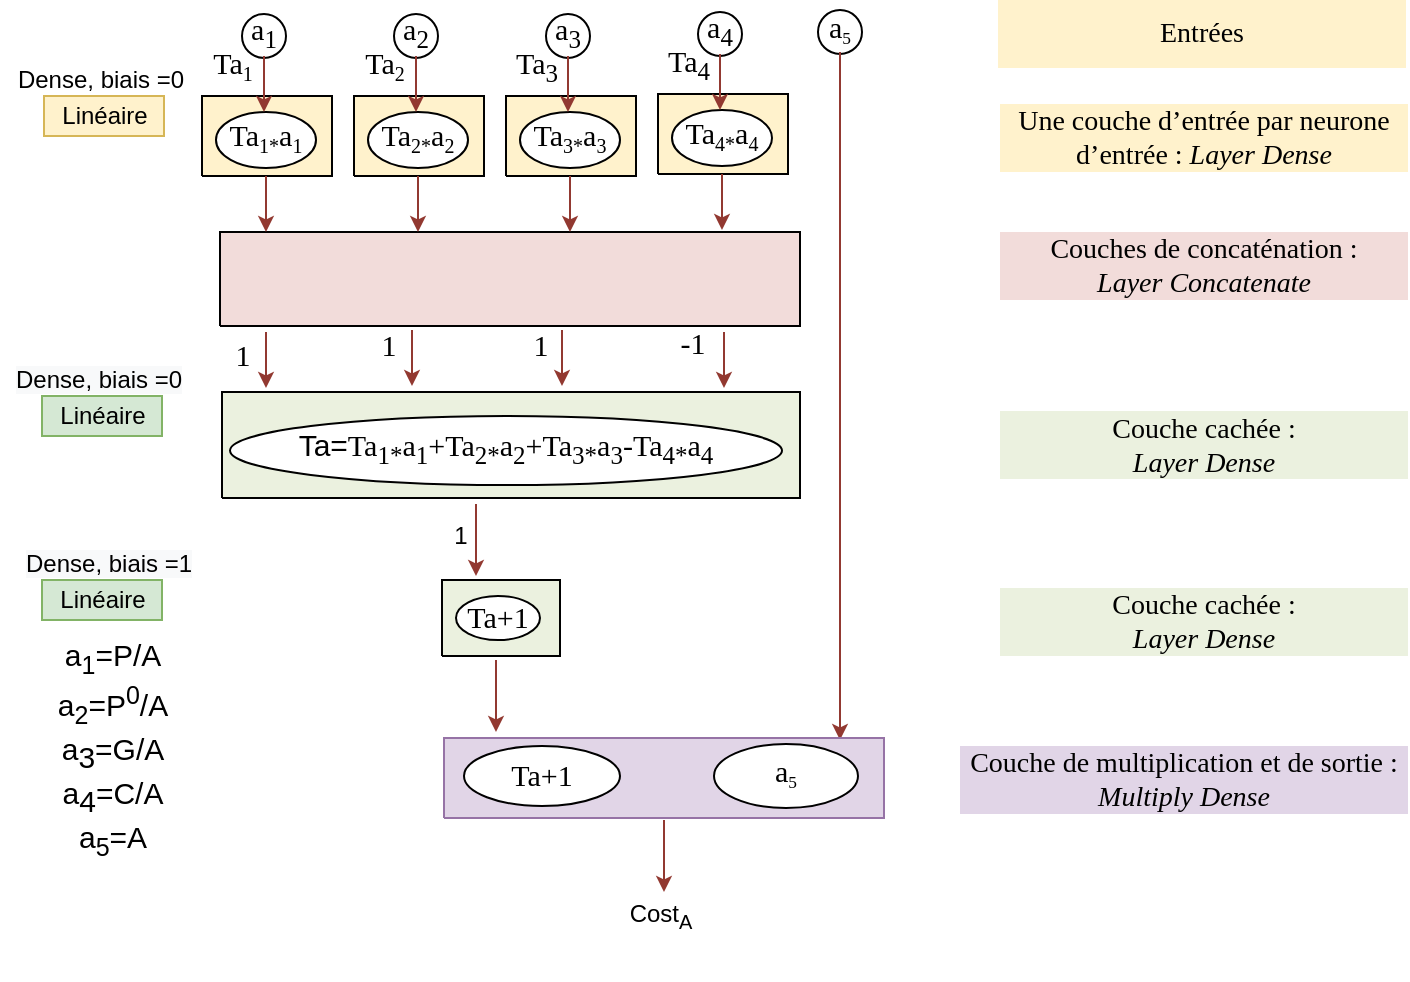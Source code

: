 <mxfile version="17.4.0" type="device"><diagram id="mfAIZObuWb4pPo2fC57u" name="Page-1"><mxGraphModel dx="2009" dy="707" grid="1" gridSize="10" guides="1" tooltips="1" connect="1" arrows="1" fold="1" page="1" pageScale="1" pageWidth="827" pageHeight="1169" math="0" shadow="0"><root><mxCell id="0"/><mxCell id="1" parent="0"/><mxCell id="mNSO4RlF-kOP6vkyRG6A-1" style="vsdxID=197;fillColor=#EBF1DF;gradientColor=none;shape=stencil(nZBLDoAgDERP0z3SIyjew0SURgSD+Lu9kMZoXLhwN9O+tukAlrNpJg1SzDH4QW/URgNYgZTkjA4UkwJUgGXng+6DX1zLfmoymdXo17xh5zmRJ6Q42BWCfc2oJfdAr+Yv+AP9Cb7OJ3H/2JG1HNGz/84klThPVCc=);strokeColor=#000000;labelBackgroundColor=none;rounded=0;html=1;whiteSpace=wrap;" vertex="1" parent="1"><mxGeometry x="-29" y="878" width="289" height="53" as="geometry"/></mxCell><mxCell id="mNSO4RlF-kOP6vkyRG6A-3" style="vsdxID=93;fillColor=#f2dcda;gradientColor=none;shape=stencil(nZBLDoAgDERP0z3SIyjew0SURgSD+Lu9kMZoXLhwN9O+tukAlrNpJg1SzDH4QW/URgNYgZTkjA4UkwJUgGXng+6DX1zLfmoymdXo17xh5zmRJ6Q42BWCfc2oJfdAr+Yv+AP9Cb7OJ3H/2JG1HNGz/84klThPVCc=);strokeColor=#000000;labelBackgroundColor=none;rounded=0;html=1;whiteSpace=wrap;" vertex="1" parent="1"><mxGeometry x="-30" y="798" width="290" height="47" as="geometry"/></mxCell><mxCell id="mNSO4RlF-kOP6vkyRG6A-4" style="vsdxID=247;edgeStyle=none;startArrow=none;endArrow=classic;startSize=5;endSize=5;strokeColor=#923931;spacingTop=0;spacingBottom=0;spacingLeft=0;spacingRight=0;verticalAlign=middle;html=1;labelBackgroundColor=#ffffff;rounded=0;" edge="1" parent="1"><mxGeometry relative="1" as="geometry"><Array as="points"/><mxPoint x="98" y="934" as="sourcePoint"/><mxPoint x="98" y="970" as="targetPoint"/></mxGeometry></mxCell><mxCell id="mNSO4RlF-kOP6vkyRG6A-5" value="&lt;p style=&quot;margin: 0px ; text-indent: 0px ; direction: ltr ; font-size: 14px&quot;&gt;&lt;/p&gt;&lt;font style=&quot;font-size: 15px&quot;&gt;Ta=&lt;span style=&quot;font-family: &amp;#34;cambria math&amp;#34;&quot;&gt;Ta&lt;/span&gt;&lt;sub style=&quot;font-family: &amp;#34;cambria math&amp;#34;&quot;&gt;1&lt;/sub&gt;&lt;sub style=&quot;letter-spacing: 0px ; font-family: &amp;#34;cambria math&amp;#34;&quot;&gt;*&lt;/sub&gt;&lt;span style=&quot;letter-spacing: 0px ; font-family: &amp;#34;cambria math&amp;#34;&quot;&gt;a&lt;/span&gt;&lt;sub style=&quot;letter-spacing: 0px ; font-family: &amp;#34;cambria math&amp;#34;&quot;&gt;1&lt;/sub&gt;&lt;span style=&quot;letter-spacing: 0px ; font-family: &amp;#34;cambria math&amp;#34;&quot;&gt;+&lt;/span&gt;&lt;span style=&quot;font-family: &amp;#34;cambria math&amp;#34;&quot;&gt;Ta&lt;/span&gt;&lt;sub style=&quot;font-family: &amp;#34;cambria math&amp;#34;&quot;&gt;2&lt;/sub&gt;&lt;sub style=&quot;letter-spacing: 0px ; font-family: &amp;#34;cambria math&amp;#34;&quot;&gt;*&lt;/sub&gt;&lt;span style=&quot;letter-spacing: 0px ; font-family: &amp;#34;cambria math&amp;#34;&quot;&gt;a&lt;/span&gt;&lt;sub style=&quot;letter-spacing: 0px ; font-family: &amp;#34;cambria math&amp;#34;&quot;&gt;2&lt;/sub&gt;&lt;span style=&quot;letter-spacing: 0px ; font-family: &amp;#34;cambria math&amp;#34;&quot;&gt;+&lt;/span&gt;&lt;span style=&quot;font-family: &amp;#34;cambria math&amp;#34;&quot;&gt;Ta&lt;/span&gt;&lt;sub style=&quot;font-family: &amp;#34;cambria math&amp;#34;&quot;&gt;3&lt;/sub&gt;&lt;sub style=&quot;letter-spacing: 0px ; font-family: &amp;#34;cambria math&amp;#34;&quot;&gt;*&lt;/sub&gt;&lt;span style=&quot;letter-spacing: 0px ; font-family: &amp;#34;cambria math&amp;#34;&quot;&gt;a&lt;/span&gt;&lt;sub style=&quot;letter-spacing: 0px ; font-family: &amp;#34;cambria math&amp;#34;&quot;&gt;3&lt;/sub&gt;&lt;span style=&quot;letter-spacing: 0px ; font-family: &amp;#34;cambria math&amp;#34;&quot;&gt;-&lt;/span&gt;&lt;span style=&quot;font-family: &amp;#34;cambria math&amp;#34;&quot;&gt;Ta&lt;/span&gt;&lt;sub style=&quot;font-family: &amp;#34;cambria math&amp;#34;&quot;&gt;4&lt;/sub&gt;&lt;sub style=&quot;letter-spacing: 0px ; font-family: &amp;#34;cambria math&amp;#34;&quot;&gt;*&lt;/sub&gt;&lt;span style=&quot;letter-spacing: 0px ; font-family: &amp;#34;cambria math&amp;#34;&quot;&gt;a&lt;/span&gt;&lt;sub style=&quot;letter-spacing: 0px ; font-family: &amp;#34;cambria math&amp;#34;&quot;&gt;4&lt;/sub&gt;&lt;br&gt;&lt;/font&gt;" style="verticalAlign=middle;align=center;vsdxID=71;shape=stencil(vVHLDsIgEPwajiQI6RfU+h8bu22JCGRB2/69kG1iazx58DazM/vIjjBtmiCi0CplCjecbZ8nYc5Ca+snJJsLEqYTph0C4Ujh4XvmEaqzont41gkL96naodXKrGF6YSfQtUi0OXXDVlqPfJNP6usotUhYbJIUMmQb/GGrAxpRljVycDBuc1hKM2LclX8/7H9nFfB+82Cd45T2+mcspcSRmu4F);spacingTop=-3;spacingBottom=-1;spacingLeft=-3;spacingRight=-3;labelBackgroundColor=none;rounded=0;html=1;whiteSpace=wrap;" vertex="1" parent="1"><mxGeometry x="-25" y="890" width="276" height="34.5" as="geometry"/></mxCell><mxCell id="mNSO4RlF-kOP6vkyRG6A-7" value="&lt;font style=&quot;font-size: 14px ; font-family: &amp;#34;calibri&amp;#34; ; color: #000000 ; direction: ltr ; letter-spacing: 0px ; line-height: 120% ; opacity: 1&quot;&gt;Une couche d’entrée par neurone d’entrée :&amp;nbsp;&lt;i style=&quot;font-family: &amp;#34;themed&amp;#34;&quot;&gt;Layer Dense&lt;/i&gt;&lt;br&gt;&lt;/font&gt;" style="verticalAlign=middle;align=center;vsdxID=192;fillColor=#FFF2CC;gradientColor=none;shape=stencil(nZBLDoAgDERP0z3SIyjew0SURgSD+Lu9kMZoXLhwN9O+tukAlrNpJg1SzDH4QW/URgNYgZTkjA4UkwJUgGXng+6DX1zLfmoymdXo17xh5zmRJ6Q42BWCfc2oJfdAr+Yv+AP9Cb7OJ3H/2JG1HNGz/84klThPVCc=);strokeColor=none;labelBackgroundColor=none;rounded=0;html=1;whiteSpace=wrap;" vertex="1" parent="1"><mxGeometry x="360" y="734" width="204" height="34" as="geometry"/></mxCell><mxCell id="mNSO4RlF-kOP6vkyRG6A-8" value="&lt;p style=&quot;align:center;margin-left:0;margin-right:0;margin-top:0px;margin-bottom:0px;text-indent:0;valign:middle;direction:ltr;&quot;&gt;&lt;font style=&quot;font-size:14px;font-family:Calibri;color:#000000;direction:ltr;letter-spacing:0px;line-height:120%;opacity:1&quot;&gt;Couches de concaténation : &lt;br/&gt;&lt;/font&gt;&lt;font style=&quot;font-size:14px;font-family:Themed;color:#000000;direction:ltr;letter-spacing:0px;line-height:120%;opacity:1&quot;&gt;&lt;i&gt;Layer Concatenate&lt;/i&gt;&lt;/font&gt;&lt;font style=&quot;font-size:14px;font-family:Themed;color:#000000;direction:ltr;letter-spacing:0px;line-height:120%;opacity:1&quot;&gt;&lt;br/&gt;&lt;/font&gt;&lt;/p&gt;" style="verticalAlign=middle;align=center;vsdxID=194;fillColor=#f2dcda;gradientColor=none;shape=stencil(nZBLDoAgDERP0z3SIyjew0SURgSD+Lu9kMZoXLhwN9O+tukAlrNpJg1SzDH4QW/URgNYgZTkjA4UkwJUgGXng+6DX1zLfmoymdXo17xh5zmRJ6Q42BWCfc2oJfdAr+Yv+AP9Cb7OJ3H/2JG1HNGz/84klThPVCc=);strokeColor=none;labelBackgroundColor=none;rounded=0;html=1;whiteSpace=wrap;" vertex="1" parent="1"><mxGeometry x="360" y="798" width="204" height="34" as="geometry"/></mxCell><mxCell id="mNSO4RlF-kOP6vkyRG6A-10" value="&lt;p style=&quot;margin-left: 0 ; margin-right: 0 ; margin-top: 0px ; margin-bottom: 0px ; text-indent: 0 ; direction: ltr&quot;&gt;&lt;font style=&quot;font-size: 14px ; font-family: &amp;#34;calibri&amp;#34; ; color: #000000 ; direction: ltr ; letter-spacing: 0px ; line-height: 120% ; opacity: 1&quot;&gt;Couche cachée :&lt;br&gt;&lt;/font&gt;&lt;font style=&quot;font-size: 14px ; font-family: &amp;#34;themed&amp;#34; ; color: #000000 ; direction: ltr ; letter-spacing: 0px ; line-height: 120% ; opacity: 1&quot;&gt;&lt;i&gt;Layer Dense&lt;/i&gt;&lt;/font&gt;&lt;font style=&quot;font-size: 14px ; font-family: &amp;#34;themed&amp;#34; ; color: #000000 ; direction: ltr ; letter-spacing: 0px ; line-height: 120% ; opacity: 1&quot;&gt;&lt;br&gt;&lt;/font&gt;&lt;/p&gt;" style="verticalAlign=middle;align=center;vsdxID=200;fillColor=#ebf1df;gradientColor=none;shape=stencil(nZBLDoAgDERP0z3SIyjew0SURgSD+Lu9kMZoXLhwN9O+tukAlrNpJg1SzDH4QW/URgNYgZTkjA4UkwJUgGXng+6DX1zLfmoymdXo17xh5zmRJ6Q42BWCfc2oJfdAr+Yv+AP9Cb7OJ3H/2JG1HNGz/84klThPVCc=);strokeColor=none;labelBackgroundColor=none;rounded=0;html=1;whiteSpace=wrap;" vertex="1" parent="1"><mxGeometry x="360" y="887.5" width="204" height="34" as="geometry"/></mxCell><mxCell id="mNSO4RlF-kOP6vkyRG6A-11" style="vsdxID=85;fillColor=#fff2cc;gradientColor=none;shape=stencil(nZBLDoAgDERP0z3SIyjew0SURgSD+Lu9kMZoXLhwN9O+tukAlrNpJg1SzDH4QW/URgNYgZTkjA4UkwJUgGXng+6DX1zLfmoymdXo17xh5zmRJ6Q42BWCfc2oJfdAr+Yv+AP9Cb7OJ3H/2JG1HNGz/84klThPVCc=);strokeColor=#000000;labelBackgroundColor=none;rounded=0;html=1;whiteSpace=wrap;" vertex="1" parent="1"><mxGeometry x="-39" y="730" width="65" height="40" as="geometry"/></mxCell><mxCell id="mNSO4RlF-kOP6vkyRG6A-12" style="vsdxID=102;edgeStyle=none;startArrow=none;endArrow=classic;startSize=5;endSize=5;strokeColor=#923931;spacingTop=0;spacingBottom=0;spacingLeft=0;spacingRight=0;verticalAlign=middle;html=1;labelBackgroundColor=#ffffff;rounded=0;" edge="1" parent="1"><mxGeometry relative="1" as="geometry"><Array as="points"/><mxPoint x="-7" y="770" as="sourcePoint"/><mxPoint x="-7" y="798" as="targetPoint"/></mxGeometry></mxCell><mxCell id="mNSO4RlF-kOP6vkyRG6A-13" value="&lt;span style=&quot;font-family: &amp;#34;cambria math&amp;#34; ; font-size: 15px&quot;&gt;Ta&lt;/span&gt;&lt;sub style=&quot;font-family: &amp;#34;cambria math&amp;#34;&quot;&gt;1&lt;/sub&gt;&lt;sub style=&quot;font-family: &amp;#34;cambria math&amp;#34; ; letter-spacing: 0px&quot;&gt;*&lt;/sub&gt;&lt;span style=&quot;font-family: &amp;#34;cambria math&amp;#34; ; font-size: 15px ; letter-spacing: 0px&quot;&gt;a&lt;/span&gt;&lt;sub style=&quot;font-family: &amp;#34;cambria math&amp;#34; ; letter-spacing: 0px&quot;&gt;1&lt;/sub&gt;&lt;sub style=&quot;font-family: &amp;#34;cambria math&amp;#34;&quot;&gt;&lt;br&gt;&lt;/sub&gt;" style="verticalAlign=middle;align=center;vsdxID=66;fillColor=#FFFFFF;gradientColor=none;shape=stencil(vVHLDsIgEPwajiQI6RfU+h8bu22JCGRB2/69kG1iazx58DazM/vIjjBtmiCi0CplCjecbZ8nYc5Ca+snJJsLEqYTph0C4Ujh4XvmEaqzont41gkL96naodXKrGF6YSfQtUi0OXXDVlqPfJNP6usotUhYbJIUMmQb/GGrAxpRljVycDBuc1hKM2LclX8/7H9nFfB+82Cd45T2+mcspcSRmu4F);spacingTop=-3;spacingBottom=-1;spacingLeft=-3;spacingRight=-3;labelBackgroundColor=none;rounded=0;html=1;whiteSpace=wrap;" vertex="1" parent="1"><mxGeometry x="-32" y="738" width="50" height="28" as="geometry"/></mxCell><mxCell id="mNSO4RlF-kOP6vkyRG6A-14" value="&lt;p style=&quot;margin-left: 0 ; margin-right: 0 ; margin-top: 0px ; margin-bottom: 0px ; text-indent: 0 ; direction: ltr&quot;&gt;&lt;font style=&quot;font-family: &amp;#34;cambria math&amp;#34; ; color: rgb(0 , 0 , 0) ; direction: ltr ; letter-spacing: 0px ; line-height: 120% ; opacity: 1 ; font-size: 15px&quot;&gt;a&lt;sub&gt;1&lt;/sub&gt;&lt;/font&gt;&lt;/p&gt;" style="verticalAlign=middle;align=center;vsdxID=66;fillColor=#FFFFFF;gradientColor=none;shape=stencil(vVHLDsIgEPwajiQI6RfU+h8bu22JCGRB2/69kG1iazx58DazM/vIjjBtmiCi0CplCjecbZ8nYc5Ca+snJJsLEqYTph0C4Ujh4XvmEaqzont41gkL96naodXKrGF6YSfQtUi0OXXDVlqPfJNP6usotUhYbJIUMmQb/GGrAxpRljVycDBuc1hKM2LclX8/7H9nFfB+82Cd45T2+mcspcSRmu4F);spacingTop=-3;spacingBottom=-1;spacingLeft=-3;spacingRight=-3;labelBackgroundColor=none;rounded=0;html=1;whiteSpace=wrap;" vertex="1" parent="1"><mxGeometry x="-19" y="689" width="22" height="22" as="geometry"/></mxCell><mxCell id="mNSO4RlF-kOP6vkyRG6A-15" style="vsdxID=102;edgeStyle=none;startArrow=none;endArrow=classic;startSize=5;endSize=5;strokeColor=#923931;spacingTop=0;spacingBottom=0;spacingLeft=0;spacingRight=0;verticalAlign=middle;html=1;labelBackgroundColor=#ffffff;rounded=0;" edge="1" parent="1"><mxGeometry relative="1" as="geometry"><Array as="points"/><mxPoint x="-8" y="710" as="sourcePoint"/><mxPoint x="-8" y="738" as="targetPoint"/></mxGeometry></mxCell><mxCell id="mNSO4RlF-kOP6vkyRG6A-16" value="&lt;span style=&quot;font-family: &amp;#34;cambria math&amp;#34; ; font-size: 15px&quot;&gt;Ta&lt;/span&gt;&lt;sub style=&quot;font-family: &amp;#34;cambria math&amp;#34;&quot;&gt;1&lt;/sub&gt;" style="text;html=1;align=center;verticalAlign=middle;resizable=0;points=[];autosize=1;strokeColor=none;" vertex="1" parent="1"><mxGeometry x="-44" y="705" width="40" height="20" as="geometry"/></mxCell><mxCell id="mNSO4RlF-kOP6vkyRG6A-17" value="Linéaire" style="text;html=1;align=center;verticalAlign=middle;resizable=0;points=[];autosize=1;strokeColor=#d6b656;fillColor=#fff2cc;" vertex="1" parent="1"><mxGeometry x="-118" y="730" width="60" height="20" as="geometry"/></mxCell><mxCell id="mNSO4RlF-kOP6vkyRG6A-18" style="vsdxID=85;fillColor=#fff2cc;gradientColor=none;shape=stencil(nZBLDoAgDERP0z3SIyjew0SURgSD+Lu9kMZoXLhwN9O+tukAlrNpJg1SzDH4QW/URgNYgZTkjA4UkwJUgGXng+6DX1zLfmoymdXo17xh5zmRJ6Q42BWCfc2oJfdAr+Yv+AP9Cb7OJ3H/2JG1HNGz/84klThPVCc=);strokeColor=#000000;labelBackgroundColor=none;rounded=0;html=1;whiteSpace=wrap;" vertex="1" parent="1"><mxGeometry x="37" y="730" width="65" height="40" as="geometry"/></mxCell><mxCell id="mNSO4RlF-kOP6vkyRG6A-19" style="vsdxID=102;edgeStyle=none;startArrow=none;endArrow=classic;startSize=5;endSize=5;strokeColor=#923931;spacingTop=0;spacingBottom=0;spacingLeft=0;spacingRight=0;verticalAlign=middle;html=1;labelBackgroundColor=#ffffff;rounded=0;" edge="1" parent="1"><mxGeometry relative="1" as="geometry"><Array as="points"/><mxPoint x="69" y="770" as="sourcePoint"/><mxPoint x="69" y="798" as="targetPoint"/></mxGeometry></mxCell><mxCell id="mNSO4RlF-kOP6vkyRG6A-20" value="&lt;span style=&quot;font-family: &amp;#34;cambria math&amp;#34; ; font-size: 15px&quot;&gt;Ta&lt;/span&gt;&lt;sub style=&quot;font-family: &amp;#34;cambria math&amp;#34;&quot;&gt;2&lt;/sub&gt;&lt;sub style=&quot;font-family: &amp;#34;cambria math&amp;#34; ; letter-spacing: 0px&quot;&gt;*&lt;/sub&gt;&lt;span style=&quot;font-family: &amp;#34;cambria math&amp;#34; ; font-size: 15px ; letter-spacing: 0px&quot;&gt;a&lt;/span&gt;&lt;sub style=&quot;font-family: &amp;#34;cambria math&amp;#34; ; letter-spacing: 0px&quot;&gt;2&lt;/sub&gt;&lt;sub style=&quot;font-family: &amp;#34;cambria math&amp;#34;&quot;&gt;&lt;br&gt;&lt;/sub&gt;" style="verticalAlign=middle;align=center;vsdxID=66;fillColor=#FFFFFF;gradientColor=none;shape=stencil(vVHLDsIgEPwajiQI6RfU+h8bu22JCGRB2/69kG1iazx58DazM/vIjjBtmiCi0CplCjecbZ8nYc5Ca+snJJsLEqYTph0C4Ujh4XvmEaqzont41gkL96naodXKrGF6YSfQtUi0OXXDVlqPfJNP6usotUhYbJIUMmQb/GGrAxpRljVycDBuc1hKM2LclX8/7H9nFfB+82Cd45T2+mcspcSRmu4F);spacingTop=-3;spacingBottom=-1;spacingLeft=-3;spacingRight=-3;labelBackgroundColor=none;rounded=0;html=1;whiteSpace=wrap;" vertex="1" parent="1"><mxGeometry x="44" y="738" width="50" height="28" as="geometry"/></mxCell><mxCell id="mNSO4RlF-kOP6vkyRG6A-21" value="&lt;p style=&quot;margin-left: 0 ; margin-right: 0 ; margin-top: 0px ; margin-bottom: 0px ; text-indent: 0 ; direction: ltr&quot;&gt;&lt;font style=&quot;font-size: 15px ; font-family: &amp;#34;cambria math&amp;#34; ; color: #000000 ; direction: ltr ; letter-spacing: 0px ; line-height: 120% ; opacity: 1&quot;&gt;a&lt;sub&gt;2&lt;/sub&gt;&lt;/font&gt;&lt;/p&gt;" style="verticalAlign=middle;align=center;vsdxID=66;fillColor=#FFFFFF;gradientColor=none;shape=stencil(vVHLDsIgEPwajiQI6RfU+h8bu22JCGRB2/69kG1iazx58DazM/vIjjBtmiCi0CplCjecbZ8nYc5Ca+snJJsLEqYTph0C4Ujh4XvmEaqzont41gkL96naodXKrGF6YSfQtUi0OXXDVlqPfJNP6usotUhYbJIUMmQb/GGrAxpRljVycDBuc1hKM2LclX8/7H9nFfB+82Cd45T2+mcspcSRmu4F);spacingTop=-3;spacingBottom=-1;spacingLeft=-3;spacingRight=-3;labelBackgroundColor=none;rounded=0;html=1;whiteSpace=wrap;" vertex="1" parent="1"><mxGeometry x="57" y="689" width="22" height="22" as="geometry"/></mxCell><mxCell id="mNSO4RlF-kOP6vkyRG6A-22" style="vsdxID=102;edgeStyle=none;startArrow=none;endArrow=classic;startSize=5;endSize=5;strokeColor=#923931;spacingTop=0;spacingBottom=0;spacingLeft=0;spacingRight=0;verticalAlign=middle;html=1;labelBackgroundColor=#ffffff;rounded=0;" edge="1" parent="1"><mxGeometry relative="1" as="geometry"><Array as="points"/><mxPoint x="68" y="710" as="sourcePoint"/><mxPoint x="68" y="738" as="targetPoint"/></mxGeometry></mxCell><mxCell id="mNSO4RlF-kOP6vkyRG6A-23" value="&lt;span style=&quot;font-family: &amp;#34;cambria math&amp;#34; ; font-size: 15px&quot;&gt;Ta&lt;/span&gt;&lt;sub style=&quot;font-family: &amp;#34;cambria math&amp;#34;&quot;&gt;2&lt;/sub&gt;" style="text;html=1;align=center;verticalAlign=middle;resizable=0;points=[];autosize=1;strokeColor=none;" vertex="1" parent="1"><mxGeometry x="32" y="705" width="40" height="20" as="geometry"/></mxCell><mxCell id="mNSO4RlF-kOP6vkyRG6A-24" style="vsdxID=85;fillColor=#fff2cc;gradientColor=none;shape=stencil(nZBLDoAgDERP0z3SIyjew0SURgSD+Lu9kMZoXLhwN9O+tukAlrNpJg1SzDH4QW/URgNYgZTkjA4UkwJUgGXng+6DX1zLfmoymdXo17xh5zmRJ6Q42BWCfc2oJfdAr+Yv+AP9Cb7OJ3H/2JG1HNGz/84klThPVCc=);strokeColor=#000000;labelBackgroundColor=none;rounded=0;html=1;whiteSpace=wrap;" vertex="1" parent="1"><mxGeometry x="113" y="730" width="65" height="40" as="geometry"/></mxCell><mxCell id="mNSO4RlF-kOP6vkyRG6A-25" style="vsdxID=102;edgeStyle=none;startArrow=none;endArrow=classic;startSize=5;endSize=5;strokeColor=#923931;spacingTop=0;spacingBottom=0;spacingLeft=0;spacingRight=0;verticalAlign=middle;html=1;labelBackgroundColor=#ffffff;rounded=0;" edge="1" parent="1"><mxGeometry relative="1" as="geometry"><Array as="points"/><mxPoint x="145" y="770" as="sourcePoint"/><mxPoint x="145" y="798" as="targetPoint"/></mxGeometry></mxCell><mxCell id="mNSO4RlF-kOP6vkyRG6A-26" value="&lt;span style=&quot;font-family: &amp;#34;cambria math&amp;#34; ; font-size: 15px&quot;&gt;Ta&lt;/span&gt;&lt;sub style=&quot;font-family: &amp;#34;cambria math&amp;#34;&quot;&gt;3&lt;/sub&gt;&lt;sub style=&quot;font-family: &amp;#34;cambria math&amp;#34; ; letter-spacing: 0px&quot;&gt;*&lt;/sub&gt;&lt;span style=&quot;font-family: &amp;#34;cambria math&amp;#34; ; font-size: 15px ; letter-spacing: 0px&quot;&gt;a&lt;/span&gt;&lt;sub style=&quot;font-family: &amp;#34;cambria math&amp;#34; ; letter-spacing: 0px&quot;&gt;3&lt;/sub&gt;&lt;sub style=&quot;font-family: &amp;#34;cambria math&amp;#34;&quot;&gt;&lt;br&gt;&lt;/sub&gt;" style="verticalAlign=middle;align=center;vsdxID=66;fillColor=#FFFFFF;gradientColor=none;shape=stencil(vVHLDsIgEPwajiQI6RfU+h8bu22JCGRB2/69kG1iazx58DazM/vIjjBtmiCi0CplCjecbZ8nYc5Ca+snJJsLEqYTph0C4Ujh4XvmEaqzont41gkL96naodXKrGF6YSfQtUi0OXXDVlqPfJNP6usotUhYbJIUMmQb/GGrAxpRljVycDBuc1hKM2LclX8/7H9nFfB+82Cd45T2+mcspcSRmu4F);spacingTop=-3;spacingBottom=-1;spacingLeft=-3;spacingRight=-3;labelBackgroundColor=none;rounded=0;html=1;whiteSpace=wrap;" vertex="1" parent="1"><mxGeometry x="120" y="738" width="50" height="28" as="geometry"/></mxCell><mxCell id="mNSO4RlF-kOP6vkyRG6A-27" value="&lt;p style=&quot;margin-left: 0 ; margin-right: 0 ; margin-top: 0px ; margin-bottom: 0px ; text-indent: 0 ; direction: ltr&quot;&gt;&lt;font style=&quot;font-size: 15px ; font-family: &amp;#34;cambria math&amp;#34; ; color: #000000 ; direction: ltr ; letter-spacing: 0px ; line-height: 120% ; opacity: 1&quot;&gt;a&lt;sub&gt;3&lt;/sub&gt;&lt;/font&gt;&lt;/p&gt;" style="verticalAlign=middle;align=center;vsdxID=66;fillColor=#FFFFFF;gradientColor=none;shape=stencil(vVHLDsIgEPwajiQI6RfU+h8bu22JCGRB2/69kG1iazx58DazM/vIjjBtmiCi0CplCjecbZ8nYc5Ca+snJJsLEqYTph0C4Ujh4XvmEaqzont41gkL96naodXKrGF6YSfQtUi0OXXDVlqPfJNP6usotUhYbJIUMmQb/GGrAxpRljVycDBuc1hKM2LclX8/7H9nFfB+82Cd45T2+mcspcSRmu4F);spacingTop=-3;spacingBottom=-1;spacingLeft=-3;spacingRight=-3;labelBackgroundColor=none;rounded=0;html=1;whiteSpace=wrap;" vertex="1" parent="1"><mxGeometry x="133" y="689" width="22" height="22" as="geometry"/></mxCell><mxCell id="mNSO4RlF-kOP6vkyRG6A-28" style="vsdxID=102;edgeStyle=none;startArrow=none;endArrow=classic;startSize=5;endSize=5;strokeColor=#923931;spacingTop=0;spacingBottom=0;spacingLeft=0;spacingRight=0;verticalAlign=middle;html=1;labelBackgroundColor=#ffffff;rounded=0;" edge="1" parent="1"><mxGeometry relative="1" as="geometry"><Array as="points"/><mxPoint x="144" y="710" as="sourcePoint"/><mxPoint x="144" y="738" as="targetPoint"/></mxGeometry></mxCell><mxCell id="mNSO4RlF-kOP6vkyRG6A-29" value="&lt;font face=&quot;cambria math&quot;&gt;&lt;span style=&quot;font-size: 15px&quot;&gt;Ta&lt;sub&gt;3&lt;/sub&gt;&lt;/span&gt;&lt;/font&gt;" style="text;html=1;align=center;verticalAlign=middle;resizable=0;points=[];autosize=1;strokeColor=none;" vertex="1" parent="1"><mxGeometry x="108" y="705" width="40" height="20" as="geometry"/></mxCell><mxCell id="mNSO4RlF-kOP6vkyRG6A-30" style="vsdxID=85;fillColor=#fff2cc;gradientColor=none;shape=stencil(nZBLDoAgDERP0z3SIyjew0SURgSD+Lu9kMZoXLhwN9O+tukAlrNpJg1SzDH4QW/URgNYgZTkjA4UkwJUgGXng+6DX1zLfmoymdXo17xh5zmRJ6Q42BWCfc2oJfdAr+Yv+AP9Cb7OJ3H/2JG1HNGz/84klThPVCc=);strokeColor=#000000;labelBackgroundColor=none;rounded=0;html=1;whiteSpace=wrap;" vertex="1" parent="1"><mxGeometry x="189" y="729" width="65" height="40" as="geometry"/></mxCell><mxCell id="mNSO4RlF-kOP6vkyRG6A-31" style="vsdxID=102;edgeStyle=none;startArrow=none;endArrow=classic;startSize=5;endSize=5;strokeColor=#923931;spacingTop=0;spacingBottom=0;spacingLeft=0;spacingRight=0;verticalAlign=middle;html=1;labelBackgroundColor=#ffffff;rounded=0;" edge="1" parent="1"><mxGeometry relative="1" as="geometry"><Array as="points"/><mxPoint x="221" y="769" as="sourcePoint"/><mxPoint x="221" y="797" as="targetPoint"/></mxGeometry></mxCell><mxCell id="mNSO4RlF-kOP6vkyRG6A-32" value="&lt;span style=&quot;font-family: &amp;#34;cambria math&amp;#34; ; font-size: 15px&quot;&gt;Ta&lt;/span&gt;&lt;sub style=&quot;font-family: &amp;#34;cambria math&amp;#34;&quot;&gt;4&lt;/sub&gt;&lt;sub style=&quot;font-family: &amp;#34;cambria math&amp;#34; ; letter-spacing: 0px&quot;&gt;*&lt;/sub&gt;&lt;span style=&quot;font-family: &amp;#34;cambria math&amp;#34; ; font-size: 15px ; letter-spacing: 0px&quot;&gt;a&lt;/span&gt;&lt;sub style=&quot;font-family: &amp;#34;cambria math&amp;#34; ; letter-spacing: 0px&quot;&gt;4&lt;/sub&gt;&lt;sub style=&quot;font-family: &amp;#34;cambria math&amp;#34;&quot;&gt;&lt;br&gt;&lt;/sub&gt;" style="verticalAlign=middle;align=center;vsdxID=66;fillColor=#FFFFFF;gradientColor=none;shape=stencil(vVHLDsIgEPwajiQI6RfU+h8bu22JCGRB2/69kG1iazx58DazM/vIjjBtmiCi0CplCjecbZ8nYc5Ca+snJJsLEqYTph0C4Ujh4XvmEaqzont41gkL96naodXKrGF6YSfQtUi0OXXDVlqPfJNP6usotUhYbJIUMmQb/GGrAxpRljVycDBuc1hKM2LclX8/7H9nFfB+82Cd45T2+mcspcSRmu4F);spacingTop=-3;spacingBottom=-1;spacingLeft=-3;spacingRight=-3;labelBackgroundColor=none;rounded=0;html=1;whiteSpace=wrap;" vertex="1" parent="1"><mxGeometry x="196" y="737" width="50" height="28" as="geometry"/></mxCell><mxCell id="mNSO4RlF-kOP6vkyRG6A-33" value="&lt;p style=&quot;margin-left: 0 ; margin-right: 0 ; margin-top: 0px ; margin-bottom: 0px ; text-indent: 0 ; direction: ltr&quot;&gt;&lt;font style=&quot;font-size: 15px ; font-family: &amp;#34;cambria math&amp;#34; ; color: #000000 ; direction: ltr ; letter-spacing: 0px ; line-height: 120% ; opacity: 1&quot;&gt;a&lt;sub&gt;4&lt;/sub&gt;&lt;/font&gt;&lt;/p&gt;" style="verticalAlign=middle;align=center;vsdxID=66;fillColor=#FFFFFF;gradientColor=none;shape=stencil(vVHLDsIgEPwajiQI6RfU+h8bu22JCGRB2/69kG1iazx58DazM/vIjjBtmiCi0CplCjecbZ8nYc5Ca+snJJsLEqYTph0C4Ujh4XvmEaqzont41gkL96naodXKrGF6YSfQtUi0OXXDVlqPfJNP6usotUhYbJIUMmQb/GGrAxpRljVycDBuc1hKM2LclX8/7H9nFfB+82Cd45T2+mcspcSRmu4F);spacingTop=-3;spacingBottom=-1;spacingLeft=-3;spacingRight=-3;labelBackgroundColor=none;rounded=0;html=1;whiteSpace=wrap;" vertex="1" parent="1"><mxGeometry x="209" y="688" width="22" height="22" as="geometry"/></mxCell><mxCell id="mNSO4RlF-kOP6vkyRG6A-34" style="vsdxID=102;edgeStyle=none;startArrow=none;endArrow=classic;startSize=5;endSize=5;strokeColor=#923931;spacingTop=0;spacingBottom=0;spacingLeft=0;spacingRight=0;verticalAlign=middle;html=1;labelBackgroundColor=#ffffff;rounded=0;" edge="1" parent="1"><mxGeometry relative="1" as="geometry"><Array as="points"/><mxPoint x="220" y="709" as="sourcePoint"/><mxPoint x="220" y="737" as="targetPoint"/></mxGeometry></mxCell><mxCell id="mNSO4RlF-kOP6vkyRG6A-35" value="&lt;font face=&quot;cambria math&quot;&gt;&lt;span style=&quot;font-size: 15px&quot;&gt;Ta&lt;sub&gt;4&lt;/sub&gt;&lt;/span&gt;&lt;/font&gt;" style="text;html=1;align=center;verticalAlign=middle;resizable=0;points=[];autosize=1;strokeColor=none;" vertex="1" parent="1"><mxGeometry x="184" y="704" width="40" height="20" as="geometry"/></mxCell><mxCell id="mNSO4RlF-kOP6vkyRG6A-57" value="&lt;p style=&quot;margin-left: 0 ; margin-right: 0 ; margin-top: 0px ; margin-bottom: 0px ; text-indent: 0 ; direction: ltr&quot;&gt;&lt;font style=&quot;font-size: 15px ; font-family: &amp;#34;cambria math&amp;#34; ; color: #000000 ; direction: ltr ; letter-spacing: 0px ; line-height: 120% ; opacity: 1&quot;&gt;a&lt;/font&gt;&lt;font style=&quot;font-family: &amp;#34;cambria math&amp;#34; ; color: rgb(0 , 0 , 0) ; direction: ltr ; letter-spacing: 0px ; line-height: 120% ; opacity: 1 ; font-size: 10.417px&quot;&gt;&lt;sub&gt;5&lt;/sub&gt;&lt;/font&gt;&lt;/p&gt;" style="verticalAlign=middle;align=center;vsdxID=66;fillColor=#FFFFFF;gradientColor=none;shape=stencil(vVHLDsIgEPwajiQI6RfU+h8bu22JCGRB2/69kG1iazx58DazM/vIjjBtmiCi0CplCjecbZ8nYc5Ca+snJJsLEqYTph0C4Ujh4XvmEaqzont41gkL96naodXKrGF6YSfQtUi0OXXDVlqPfJNP6usotUhYbJIUMmQb/GGrAxpRljVycDBuc1hKM2LclX8/7H9nFfB+82Cd45T2+mcspcSRmu4F);spacingTop=-3;spacingBottom=-1;spacingLeft=-3;spacingRight=-3;labelBackgroundColor=none;rounded=0;html=1;whiteSpace=wrap;" vertex="1" parent="1"><mxGeometry x="269" y="687" width="22" height="22" as="geometry"/></mxCell><mxCell id="mNSO4RlF-kOP6vkyRG6A-58" style="vsdxID=102;edgeStyle=none;startArrow=none;endArrow=classic;startSize=5;endSize=5;strokeColor=#923931;spacingTop=0;spacingBottom=0;spacingLeft=0;spacingRight=0;verticalAlign=middle;html=1;labelBackgroundColor=#ffffff;rounded=0;entryX=0.9;entryY=0.025;entryDx=0;entryDy=0;entryPerimeter=0;" edge="1" parent="1" target="mNSO4RlF-kOP6vkyRG6A-94"><mxGeometry relative="1" as="geometry"><Array as="points"/><mxPoint x="280" y="708" as="sourcePoint"/><mxPoint x="280" y="736" as="targetPoint"/></mxGeometry></mxCell><mxCell id="mNSO4RlF-kOP6vkyRG6A-60" value="&lt;font style=&quot;font-size: 15px&quot;&gt;a&lt;sub&gt;1&lt;/sub&gt;=P/A&lt;br&gt;a&lt;sub&gt;2&lt;/sub&gt;=P&lt;/font&gt;&lt;font style=&quot;font-size: 15px&quot;&gt;&lt;font style=&quot;font-size: 15px&quot;&gt;&lt;sup&gt;0&lt;/sup&gt;/A&lt;br&gt;a&lt;sub&gt;&lt;font style=&quot;font-size: 15px&quot;&gt;3&lt;/font&gt;&lt;/sub&gt;=G/A&lt;br&gt;a&lt;sub&gt;&lt;font style=&quot;font-size: 15px&quot;&gt;4&lt;/font&gt;&lt;/sub&gt;=C/A&lt;br&gt;a&lt;sub&gt;5&lt;/sub&gt;=A&lt;/font&gt;&lt;br&gt;&lt;/font&gt;" style="text;html=1;align=center;verticalAlign=middle;resizable=0;points=[];autosize=1;strokeColor=none;" vertex="1" parent="1"><mxGeometry x="-119" y="1002" width="70" height="110" as="geometry"/></mxCell><mxCell id="mNSO4RlF-kOP6vkyRG6A-61" value="&lt;font style=&quot;font-size: 15px&quot;&gt;&lt;br&gt;&lt;/font&gt;" style="text;html=1;align=center;verticalAlign=middle;resizable=0;points=[];autosize=1;strokeColor=none;" vertex="1" parent="1"><mxGeometry x="-14" y="1152" width="20" height="20" as="geometry"/></mxCell><mxCell id="mNSO4RlF-kOP6vkyRG6A-62" value="&lt;font face=&quot;cambria math&quot;&gt;&lt;span style=&quot;font-size: 15px&quot;&gt;1&lt;/span&gt;&lt;/font&gt;" style="text;html=1;align=center;verticalAlign=middle;resizable=0;points=[];autosize=1;strokeColor=none;" vertex="1" parent="1"><mxGeometry x="-29" y="849" width="20" height="20" as="geometry"/></mxCell><mxCell id="mNSO4RlF-kOP6vkyRG6A-63" value="&lt;font face=&quot;cambria math&quot;&gt;&lt;span style=&quot;font-size: 15px&quot;&gt;1&lt;/span&gt;&lt;/font&gt;" style="text;html=1;align=center;verticalAlign=middle;resizable=0;points=[];autosize=1;strokeColor=none;" vertex="1" parent="1"><mxGeometry x="44" y="844" width="20" height="20" as="geometry"/></mxCell><mxCell id="mNSO4RlF-kOP6vkyRG6A-64" value="&lt;span style=&quot;font-family: &amp;#34;cambria math&amp;#34; ; font-size: 15px&quot;&gt;1&lt;/span&gt;" style="text;html=1;align=center;verticalAlign=middle;resizable=0;points=[];autosize=1;strokeColor=none;" vertex="1" parent="1"><mxGeometry x="120" y="844" width="20" height="20" as="geometry"/></mxCell><mxCell id="mNSO4RlF-kOP6vkyRG6A-65" style="vsdxID=102;edgeStyle=none;startArrow=none;endArrow=classic;startSize=5;endSize=5;strokeColor=#923931;spacingTop=0;spacingBottom=0;spacingLeft=0;spacingRight=0;verticalAlign=middle;html=1;labelBackgroundColor=#ffffff;rounded=0;" edge="1" parent="1"><mxGeometry relative="1" as="geometry"><Array as="points"/><mxPoint x="222" y="848" as="sourcePoint"/><mxPoint x="222" y="876" as="targetPoint"/></mxGeometry></mxCell><mxCell id="mNSO4RlF-kOP6vkyRG6A-66" value="&lt;font face=&quot;cambria math&quot;&gt;&lt;span style=&quot;font-size: 15px&quot;&gt;-1&lt;/span&gt;&lt;/font&gt;" style="text;html=1;align=center;verticalAlign=middle;resizable=0;points=[];autosize=1;strokeColor=none;" vertex="1" parent="1"><mxGeometry x="191" y="843" width="30" height="20" as="geometry"/></mxCell><mxCell id="mNSO4RlF-kOP6vkyRG6A-75" style="vsdxID=102;edgeStyle=none;startArrow=none;endArrow=classic;startSize=5;endSize=5;strokeColor=#923931;spacingTop=0;spacingBottom=0;spacingLeft=0;spacingRight=0;verticalAlign=middle;html=1;labelBackgroundColor=#ffffff;rounded=0;" edge="1" parent="1"><mxGeometry relative="1" as="geometry"><Array as="points"/><mxPoint x="141" y="847" as="sourcePoint"/><mxPoint x="141" y="875" as="targetPoint"/></mxGeometry></mxCell><mxCell id="mNSO4RlF-kOP6vkyRG6A-76" style="vsdxID=102;edgeStyle=none;startArrow=none;endArrow=classic;startSize=5;endSize=5;strokeColor=#923931;spacingTop=0;spacingBottom=0;spacingLeft=0;spacingRight=0;verticalAlign=middle;html=1;labelBackgroundColor=#ffffff;rounded=0;" edge="1" parent="1"><mxGeometry relative="1" as="geometry"><Array as="points"/><mxPoint x="66" y="847" as="sourcePoint"/><mxPoint x="66" y="875" as="targetPoint"/></mxGeometry></mxCell><mxCell id="mNSO4RlF-kOP6vkyRG6A-77" style="vsdxID=102;edgeStyle=none;startArrow=none;endArrow=classic;startSize=5;endSize=5;strokeColor=#923931;spacingTop=0;spacingBottom=0;spacingLeft=0;spacingRight=0;verticalAlign=middle;html=1;labelBackgroundColor=#ffffff;rounded=0;" edge="1" parent="1"><mxGeometry relative="1" as="geometry"><Array as="points"/><mxPoint x="-7" y="848" as="sourcePoint"/><mxPoint x="-7" y="876" as="targetPoint"/></mxGeometry></mxCell><mxCell id="mNSO4RlF-kOP6vkyRG6A-78" value="Linéaire" style="text;html=1;align=center;verticalAlign=middle;resizable=0;points=[];autosize=1;strokeColor=#82b366;fillColor=#D5E8D4;" vertex="1" parent="1"><mxGeometry x="-119" y="880" width="60" height="20" as="geometry"/></mxCell><mxCell id="mNSO4RlF-kOP6vkyRG6A-79" style="vsdxID=197;fillColor=#EBF1DF;gradientColor=none;shape=stencil(nZBLDoAgDERP0z3SIyjew0SURgSD+Lu9kMZoXLhwN9O+tukAlrNpJg1SzDH4QW/URgNYgZTkjA4UkwJUgGXng+6DX1zLfmoymdXo17xh5zmRJ6Q42BWCfc2oJfdAr+Yv+AP9Cb7OJ3H/2JG1HNGz/84klThPVCc=);strokeColor=#000000;labelBackgroundColor=none;rounded=0;html=1;whiteSpace=wrap;" vertex="1" parent="1"><mxGeometry x="81" y="972" width="59" height="38" as="geometry"/></mxCell><mxCell id="mNSO4RlF-kOP6vkyRG6A-81" value="Linéaire" style="text;html=1;align=center;verticalAlign=middle;resizable=0;points=[];autosize=1;strokeColor=#82b366;fillColor=#d5e8d4;" vertex="1" parent="1"><mxGeometry x="-119" y="972" width="60" height="20" as="geometry"/></mxCell><mxCell id="mNSO4RlF-kOP6vkyRG6A-83" style="vsdxID=247;edgeStyle=none;startArrow=none;endArrow=classic;startSize=5;endSize=5;strokeColor=#923931;spacingTop=0;spacingBottom=0;spacingLeft=0;spacingRight=0;verticalAlign=middle;html=1;labelBackgroundColor=#ffffff;rounded=0;" edge="1" parent="1"><mxGeometry relative="1" as="geometry"><Array as="points"/><mxPoint x="108" y="1012" as="sourcePoint"/><mxPoint x="108" y="1048" as="targetPoint"/></mxGeometry></mxCell><mxCell id="mNSO4RlF-kOP6vkyRG6A-94" style="vsdxID=197;fillColor=#e1d5e7;shape=stencil(nZBLDoAgDERP0z3SIyjew0SURgSD+Lu9kMZoXLhwN9O+tukAlrNpJg1SzDH4QW/URgNYgZTkjA4UkwJUgGXng+6DX1zLfmoymdXo17xh5zmRJ6Q42BWCfc2oJfdAr+Yv+AP9Cb7OJ3H/2JG1HNGz/84klThPVCc=);strokeColor=#9673a6;labelBackgroundColor=none;rounded=0;html=1;whiteSpace=wrap;" vertex="1" parent="1"><mxGeometry x="82" y="1051" width="220" height="40" as="geometry"/></mxCell><mxCell id="mNSO4RlF-kOP6vkyRG6A-95" value="&lt;p style=&quot;margin-left: 0 ; margin-right: 0 ; margin-top: 0px ; margin-bottom: 0px ; text-indent: 0 ; direction: ltr&quot;&gt;&lt;font style=&quot;font-size: 14px ; font-family: &amp;#34;calibri&amp;#34; ; color: #000000 ; direction: ltr ; letter-spacing: 0px ; line-height: 120% ; opacity: 1&quot;&gt;Couche de multiplication et de sortie :&lt;br&gt;&lt;/font&gt;&lt;font style=&quot;font-size: 14px ; font-family: &amp;#34;themed&amp;#34; ; color: #000000 ; direction: ltr ; letter-spacing: 0px ; line-height: 120% ; opacity: 1&quot;&gt;&lt;i&gt;Multiply Dense&lt;/i&gt;&lt;/font&gt;&lt;font style=&quot;font-size: 14px ; font-family: &amp;#34;themed&amp;#34; ; color: #000000 ; direction: ltr ; letter-spacing: 0px ; line-height: 120% ; opacity: 1&quot;&gt;&lt;br&gt;&lt;/font&gt;&lt;/p&gt;" style="verticalAlign=middle;align=center;vsdxID=200;fillColor=#e1d5e7;shape=stencil(nZBLDoAgDERP0z3SIyjew0SURgSD+Lu9kMZoXLhwN9O+tukAlrNpJg1SzDH4QW/URgNYgZTkjA4UkwJUgGXng+6DX1zLfmoymdXo17xh5zmRJ6Q42BWCfc2oJfdAr+Yv+AP9Cb7OJ3H/2JG1HNGz/84klThPVCc=);strokeColor=none;labelBackgroundColor=none;rounded=0;html=1;whiteSpace=wrap;" vertex="1" parent="1"><mxGeometry x="340" y="1055" width="224" height="34" as="geometry"/></mxCell><mxCell id="mNSO4RlF-kOP6vkyRG6A-96" style="vsdxID=247;edgeStyle=none;startArrow=none;endArrow=classic;startSize=5;endSize=5;strokeColor=#923931;spacingTop=0;spacingBottom=0;spacingLeft=0;spacingRight=0;verticalAlign=middle;html=1;labelBackgroundColor=#ffffff;rounded=0;" edge="1" parent="1"><mxGeometry relative="1" as="geometry"><Array as="points"/><mxPoint x="192" y="1092" as="sourcePoint"/><mxPoint x="192" y="1128" as="targetPoint"/></mxGeometry></mxCell><mxCell id="mNSO4RlF-kOP6vkyRG6A-109" value="&lt;p style=&quot;margin-left: 0 ; margin-right: 0 ; margin-top: 0px ; margin-bottom: 0px ; text-indent: 0 ; direction: ltr&quot;&gt;&lt;font face=&quot;cambria math&quot;&gt;&lt;span style=&quot;font-size: 15px&quot;&gt;Ta+1&lt;/span&gt;&lt;/font&gt;&lt;/p&gt;" style="verticalAlign=middle;align=center;vsdxID=66;fillColor=#FFFFFF;gradientColor=none;shape=stencil(vVHLDsIgEPwajiQI6RfU+h8bu22JCGRB2/69kG1iazx58DazM/vIjjBtmiCi0CplCjecbZ8nYc5Ca+snJJsLEqYTph0C4Ujh4XvmEaqzont41gkL96naodXKrGF6YSfQtUi0OXXDVlqPfJNP6usotUhYbJIUMmQb/GGrAxpRljVycDBuc1hKM2LclX8/7H9nFfB+82Cd45T2+mcspcSRmu4F);spacingTop=-3;spacingBottom=-1;spacingLeft=-3;spacingRight=-3;labelBackgroundColor=none;rounded=0;html=1;whiteSpace=wrap;" vertex="1" parent="1"><mxGeometry x="88" y="980" width="42" height="22" as="geometry"/></mxCell><mxCell id="mNSO4RlF-kOP6vkyRG6A-111" value="&lt;p style=&quot;margin-left: 0 ; margin-right: 0 ; margin-top: 0px ; margin-bottom: 0px ; text-indent: 0 ; direction: ltr&quot;&gt;&lt;/p&gt;&lt;p style=&quot;margin: 0px ; direction: ltr&quot;&gt;&lt;span style=&quot;font-family: &amp;#34;cambria math&amp;#34; ; font-size: 15px&quot;&gt;Ta+1&lt;/span&gt;&lt;br&gt;&lt;/p&gt;&lt;font face=&quot;cambria math&quot;&gt;&lt;/font&gt;" style="verticalAlign=middle;align=center;vsdxID=66;fillColor=#FFFFFF;gradientColor=none;shape=stencil(vVHLDsIgEPwajiQI6RfU+h8bu22JCGRB2/69kG1iazx58DazM/vIjjBtmiCi0CplCjecbZ8nYc5Ca+snJJsLEqYTph0C4Ujh4XvmEaqzont41gkL96naodXKrGF6YSfQtUi0OXXDVlqPfJNP6usotUhYbJIUMmQb/GGrAxpRljVycDBuc1hKM2LclX8/7H9nFfB+82Cd45T2+mcspcSRmu4F);spacingTop=-3;spacingBottom=-1;spacingLeft=-3;spacingRight=-3;labelBackgroundColor=none;rounded=0;html=1;whiteSpace=wrap;" vertex="1" parent="1"><mxGeometry x="92" y="1055" width="78" height="30" as="geometry"/></mxCell><mxCell id="mNSO4RlF-kOP6vkyRG6A-112" value="&lt;p style=&quot;margin-left: 0 ; margin-right: 0 ; margin-top: 0px ; margin-bottom: 0px ; text-indent: 0 ; direction: ltr&quot;&gt;&lt;font style=&quot;letter-spacing: 0px ; font-size: 15px ; font-family: &amp;#34;cambria math&amp;#34; ; direction: ltr ; line-height: 18px ; opacity: 1&quot;&gt;a&lt;/font&gt;&lt;font style=&quot;letter-spacing: 0px ; font-family: &amp;#34;cambria math&amp;#34; ; direction: ltr ; line-height: 12.5px ; opacity: 1 ; font-size: 10.417px&quot;&gt;&lt;sub&gt;5&lt;/sub&gt;&lt;/font&gt;&lt;br&gt;&lt;/p&gt;" style="verticalAlign=middle;align=center;vsdxID=66;fillColor=#FFFFFF;gradientColor=none;shape=stencil(vVHLDsIgEPwajiQI6RfU+h8bu22JCGRB2/69kG1iazx58DazM/vIjjBtmiCi0CplCjecbZ8nYc5Ca+snJJsLEqYTph0C4Ujh4XvmEaqzont41gkL96naodXKrGF6YSfQtUi0OXXDVlqPfJNP6usotUhYbJIUMmQb/GGrAxpRljVycDBuc1hKM2LclX8/7H9nFfB+82Cd45T2+mcspcSRmu4F);spacingTop=-3;spacingBottom=-1;spacingLeft=-3;spacingRight=-3;labelBackgroundColor=none;rounded=0;html=1;whiteSpace=wrap;" vertex="1" parent="1"><mxGeometry x="217" y="1054" width="72" height="32" as="geometry"/></mxCell><mxCell id="mNSO4RlF-kOP6vkyRG6A-115" value="&lt;font style=&quot;font-size: 14px ; font-family: &amp;#34;calibri&amp;#34; ; color: #000000 ; direction: ltr ; letter-spacing: 0px ; line-height: 120% ; opacity: 1&quot;&gt;Entrées&lt;br&gt;&lt;/font&gt;" style="verticalAlign=middle;align=center;vsdxID=192;fillColor=#fff2cc;gradientColor=none;shape=stencil(nZBLDoAgDERP0z3SIyjew0SURgSD+Lu9kMZoXLhwN9O+tukAlrNpJg1SzDH4QW/URgNYgZTkjA4UkwJUgGXng+6DX1zLfmoymdXo17xh5zmRJ6Q42BWCfc2oJfdAr+Yv+AP9Cb7OJ3H/2JG1HNGz/84klThPVCc=);strokeColor=none;labelBackgroundColor=none;rounded=0;html=1;whiteSpace=wrap;" vertex="1" parent="1"><mxGeometry x="359" y="682" width="204" height="34" as="geometry"/></mxCell><mxCell id="mNSO4RlF-kOP6vkyRG6A-116" value="&lt;p style=&quot;margin-left: 0 ; margin-right: 0 ; margin-top: 0px ; margin-bottom: 0px ; text-indent: 0 ; direction: ltr&quot;&gt;&lt;font style=&quot;font-size: 14px ; font-family: &amp;#34;calibri&amp;#34; ; color: #000000 ; direction: ltr ; letter-spacing: 0px ; line-height: 120% ; opacity: 1&quot;&gt;Couche cachée :&lt;br&gt;&lt;/font&gt;&lt;font style=&quot;font-size: 14px ; font-family: &amp;#34;themed&amp;#34; ; color: #000000 ; direction: ltr ; letter-spacing: 0px ; line-height: 120% ; opacity: 1&quot;&gt;&lt;i&gt;Layer Dense&lt;/i&gt;&lt;/font&gt;&lt;font style=&quot;font-size: 14px ; font-family: &amp;#34;themed&amp;#34; ; color: #000000 ; direction: ltr ; letter-spacing: 0px ; line-height: 120% ; opacity: 1&quot;&gt;&lt;br&gt;&lt;/font&gt;&lt;/p&gt;" style="verticalAlign=middle;align=center;vsdxID=200;fillColor=#ebf1df;gradientColor=none;shape=stencil(nZBLDoAgDERP0z3SIyjew0SURgSD+Lu9kMZoXLhwN9O+tukAlrNpJg1SzDH4QW/URgNYgZTkjA4UkwJUgGXng+6DX1zLfmoymdXo17xh5zmRJ6Q42BWCfc2oJfdAr+Yv+AP9Cb7OJ3H/2JG1HNGz/84klThPVCc=);strokeColor=none;labelBackgroundColor=none;rounded=0;html=1;whiteSpace=wrap;" vertex="1" parent="1"><mxGeometry x="360" y="976" width="204" height="34" as="geometry"/></mxCell><mxCell id="mNSO4RlF-kOP6vkyRG6A-118" value="&lt;font style=&quot;font-size: 12px&quot;&gt;Dense, biais =0&lt;/font&gt;" style="text;html=1;align=center;verticalAlign=middle;resizable=0;points=[];autosize=1;strokeColor=none;fillColor=none;fontSize=15;" vertex="1" parent="1"><mxGeometry x="-140" y="710" width="100" height="20" as="geometry"/></mxCell><mxCell id="mNSO4RlF-kOP6vkyRG6A-119" value="&lt;span style=&quot;color: rgb(0 , 0 , 0) ; font-family: &amp;#34;helvetica&amp;#34; ; font-size: 12px ; font-style: normal ; font-weight: 400 ; letter-spacing: normal ; text-align: center ; text-indent: 0px ; text-transform: none ; word-spacing: 0px ; background-color: rgb(248 , 249 , 250) ; display: inline ; float: none&quot;&gt;Dense, biais =1&lt;/span&gt;&lt;br&gt;" style="text;whiteSpace=wrap;html=1;fontSize=12;" vertex="1" parent="1"><mxGeometry x="-129" y="950" width="110" height="30" as="geometry"/></mxCell><mxCell id="mNSO4RlF-kOP6vkyRG6A-123" value="&lt;span style=&quot;color: rgb(0 , 0 , 0) ; font-family: &amp;#34;helvetica&amp;#34; ; font-size: 12px ; font-style: normal ; font-weight: 400 ; letter-spacing: normal ; text-align: center ; text-indent: 0px ; text-transform: none ; word-spacing: 0px ; background-color: rgb(248 , 249 , 250) ; display: inline ; float: none&quot;&gt;Dense, biais =0&lt;/span&gt;" style="text;whiteSpace=wrap;html=1;fontSize=12;" vertex="1" parent="1"><mxGeometry x="-134" y="857.5" width="110" height="30" as="geometry"/></mxCell><mxCell id="mNSO4RlF-kOP6vkyRG6A-124" value="1" style="text;html=1;align=center;verticalAlign=middle;resizable=0;points=[];autosize=1;strokeColor=none;fillColor=none;fontSize=12;" vertex="1" parent="1"><mxGeometry x="80" y="940" width="20" height="20" as="geometry"/></mxCell><mxCell id="mNSO4RlF-kOP6vkyRG6A-125" value="Cost&lt;sub&gt;A&lt;/sub&gt;" style="text;html=1;align=center;verticalAlign=middle;resizable=0;points=[];autosize=1;strokeColor=none;fillColor=none;fontSize=12;" vertex="1" parent="1"><mxGeometry x="165" y="1130" width="50" height="20" as="geometry"/></mxCell></root></mxGraphModel></diagram></mxfile>